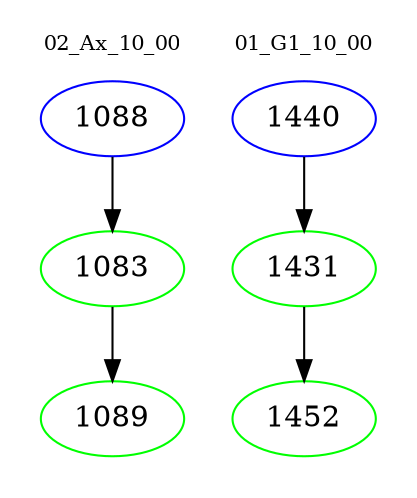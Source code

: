 digraph{
subgraph cluster_0 {
color = white
label = "02_Ax_10_00";
fontsize=10;
T0_1088 [label="1088", color="blue"]
T0_1088 -> T0_1083 [color="black"]
T0_1083 [label="1083", color="green"]
T0_1083 -> T0_1089 [color="black"]
T0_1089 [label="1089", color="green"]
}
subgraph cluster_1 {
color = white
label = "01_G1_10_00";
fontsize=10;
T1_1440 [label="1440", color="blue"]
T1_1440 -> T1_1431 [color="black"]
T1_1431 [label="1431", color="green"]
T1_1431 -> T1_1452 [color="black"]
T1_1452 [label="1452", color="green"]
}
}
